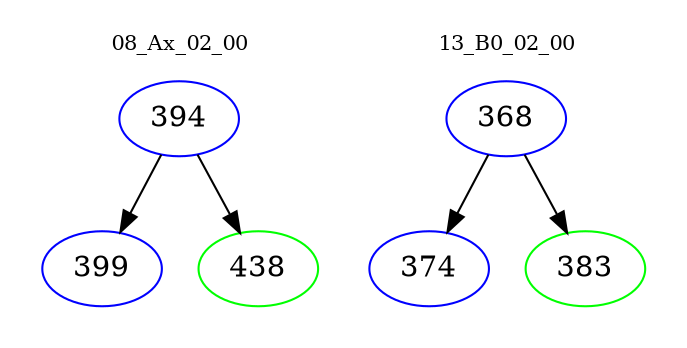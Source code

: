 digraph{
subgraph cluster_0 {
color = white
label = "08_Ax_02_00";
fontsize=10;
T0_394 [label="394", color="blue"]
T0_394 -> T0_399 [color="black"]
T0_399 [label="399", color="blue"]
T0_394 -> T0_438 [color="black"]
T0_438 [label="438", color="green"]
}
subgraph cluster_1 {
color = white
label = "13_B0_02_00";
fontsize=10;
T1_368 [label="368", color="blue"]
T1_368 -> T1_374 [color="black"]
T1_374 [label="374", color="blue"]
T1_368 -> T1_383 [color="black"]
T1_383 [label="383", color="green"]
}
}
